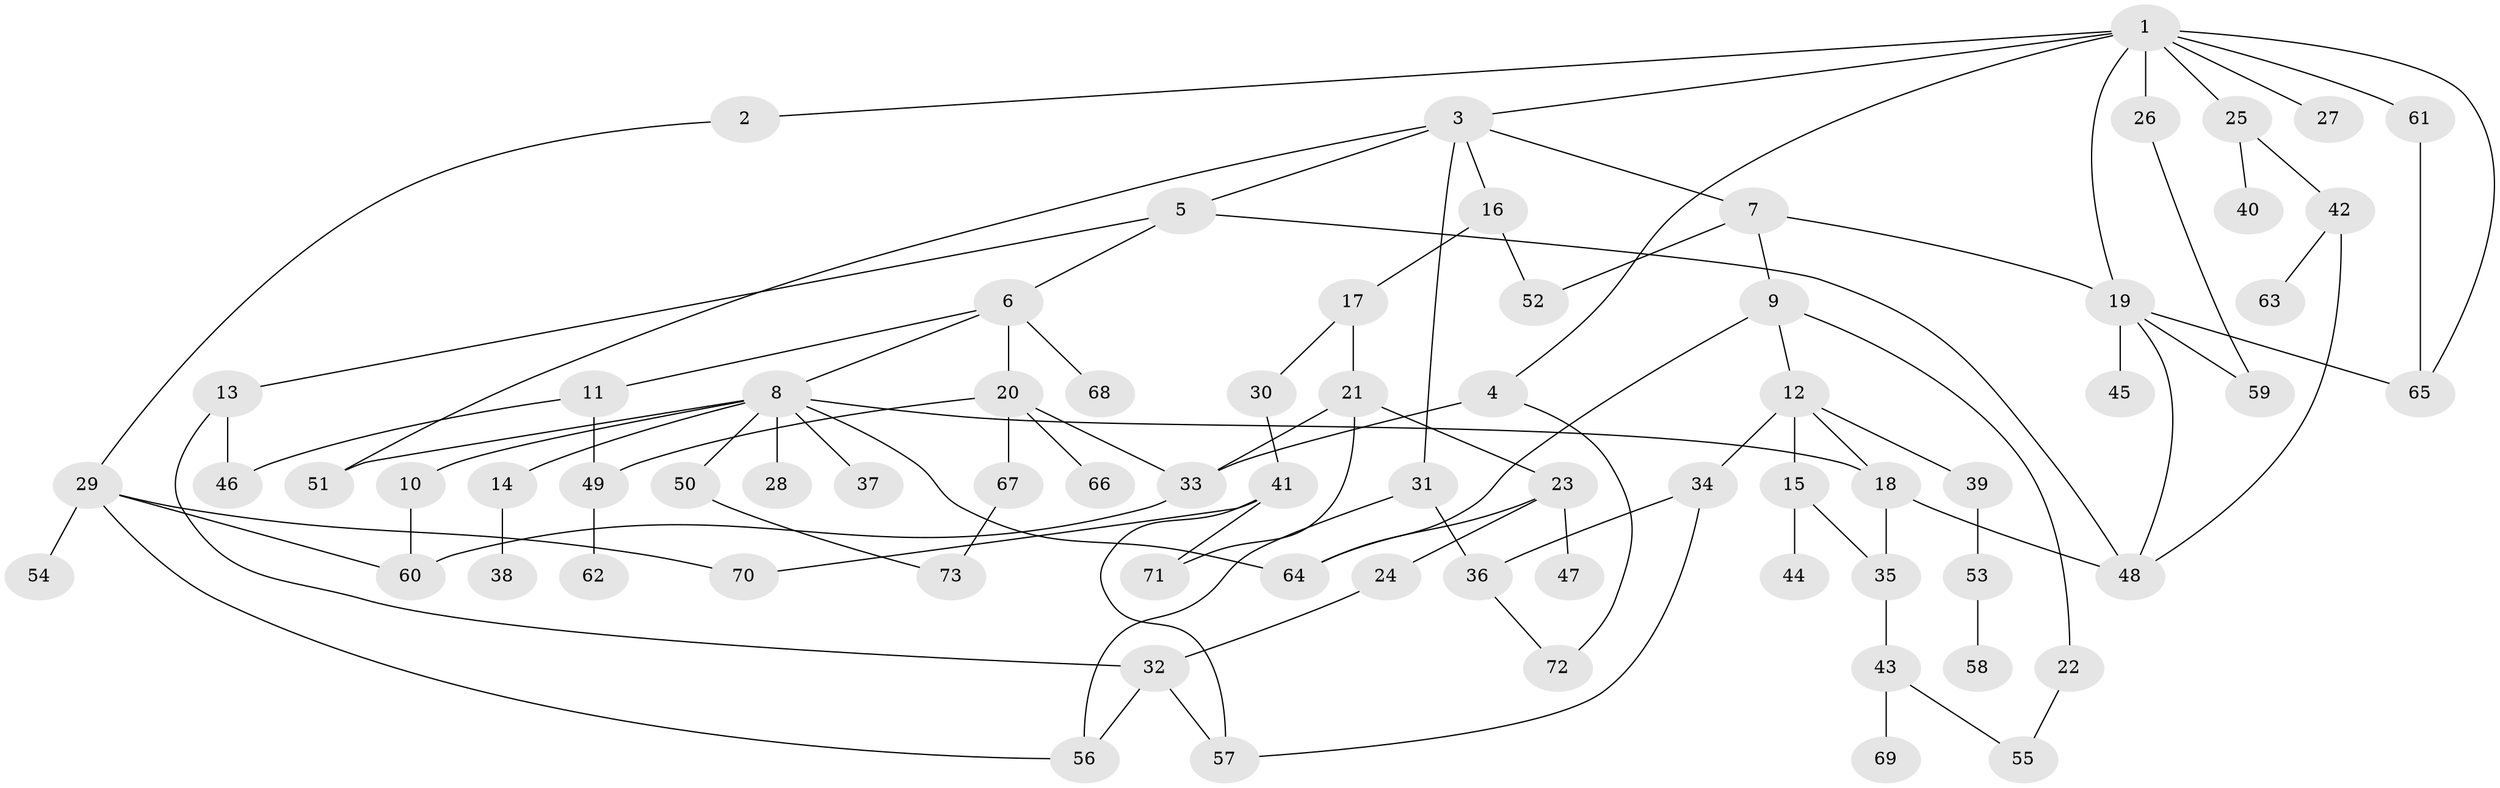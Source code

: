 // Generated by graph-tools (version 1.1) at 2025/25/03/09/25 03:25:27]
// undirected, 73 vertices, 102 edges
graph export_dot {
graph [start="1"]
  node [color=gray90,style=filled];
  1;
  2;
  3;
  4;
  5;
  6;
  7;
  8;
  9;
  10;
  11;
  12;
  13;
  14;
  15;
  16;
  17;
  18;
  19;
  20;
  21;
  22;
  23;
  24;
  25;
  26;
  27;
  28;
  29;
  30;
  31;
  32;
  33;
  34;
  35;
  36;
  37;
  38;
  39;
  40;
  41;
  42;
  43;
  44;
  45;
  46;
  47;
  48;
  49;
  50;
  51;
  52;
  53;
  54;
  55;
  56;
  57;
  58;
  59;
  60;
  61;
  62;
  63;
  64;
  65;
  66;
  67;
  68;
  69;
  70;
  71;
  72;
  73;
  1 -- 2;
  1 -- 3;
  1 -- 4;
  1 -- 25;
  1 -- 26;
  1 -- 27;
  1 -- 61;
  1 -- 19;
  1 -- 65;
  2 -- 29;
  3 -- 5;
  3 -- 7;
  3 -- 16;
  3 -- 31;
  3 -- 51;
  4 -- 72;
  4 -- 33;
  5 -- 6;
  5 -- 13;
  5 -- 48;
  6 -- 8;
  6 -- 11;
  6 -- 20;
  6 -- 68;
  7 -- 9;
  7 -- 19;
  7 -- 52;
  8 -- 10;
  8 -- 14;
  8 -- 28;
  8 -- 37;
  8 -- 50;
  8 -- 51;
  8 -- 18;
  8 -- 64;
  9 -- 12;
  9 -- 22;
  9 -- 64;
  10 -- 60;
  11 -- 49;
  11 -- 46;
  12 -- 15;
  12 -- 18;
  12 -- 34;
  12 -- 39;
  13 -- 46;
  13 -- 32;
  14 -- 38;
  15 -- 44;
  15 -- 35;
  16 -- 17;
  16 -- 52;
  17 -- 21;
  17 -- 30;
  18 -- 35;
  18 -- 48;
  19 -- 45;
  19 -- 65;
  19 -- 48;
  19 -- 59;
  20 -- 33;
  20 -- 49;
  20 -- 66;
  20 -- 67;
  21 -- 23;
  21 -- 71;
  21 -- 33;
  22 -- 55;
  23 -- 24;
  23 -- 47;
  23 -- 64;
  24 -- 32;
  25 -- 40;
  25 -- 42;
  26 -- 59;
  29 -- 54;
  29 -- 56;
  29 -- 60;
  29 -- 70;
  30 -- 41;
  31 -- 36;
  31 -- 56;
  32 -- 57;
  32 -- 56;
  33 -- 60;
  34 -- 57;
  34 -- 36;
  35 -- 43;
  36 -- 72;
  39 -- 53;
  41 -- 70;
  41 -- 71;
  41 -- 57;
  42 -- 63;
  42 -- 48;
  43 -- 55;
  43 -- 69;
  49 -- 62;
  50 -- 73;
  53 -- 58;
  61 -- 65;
  67 -- 73;
}
